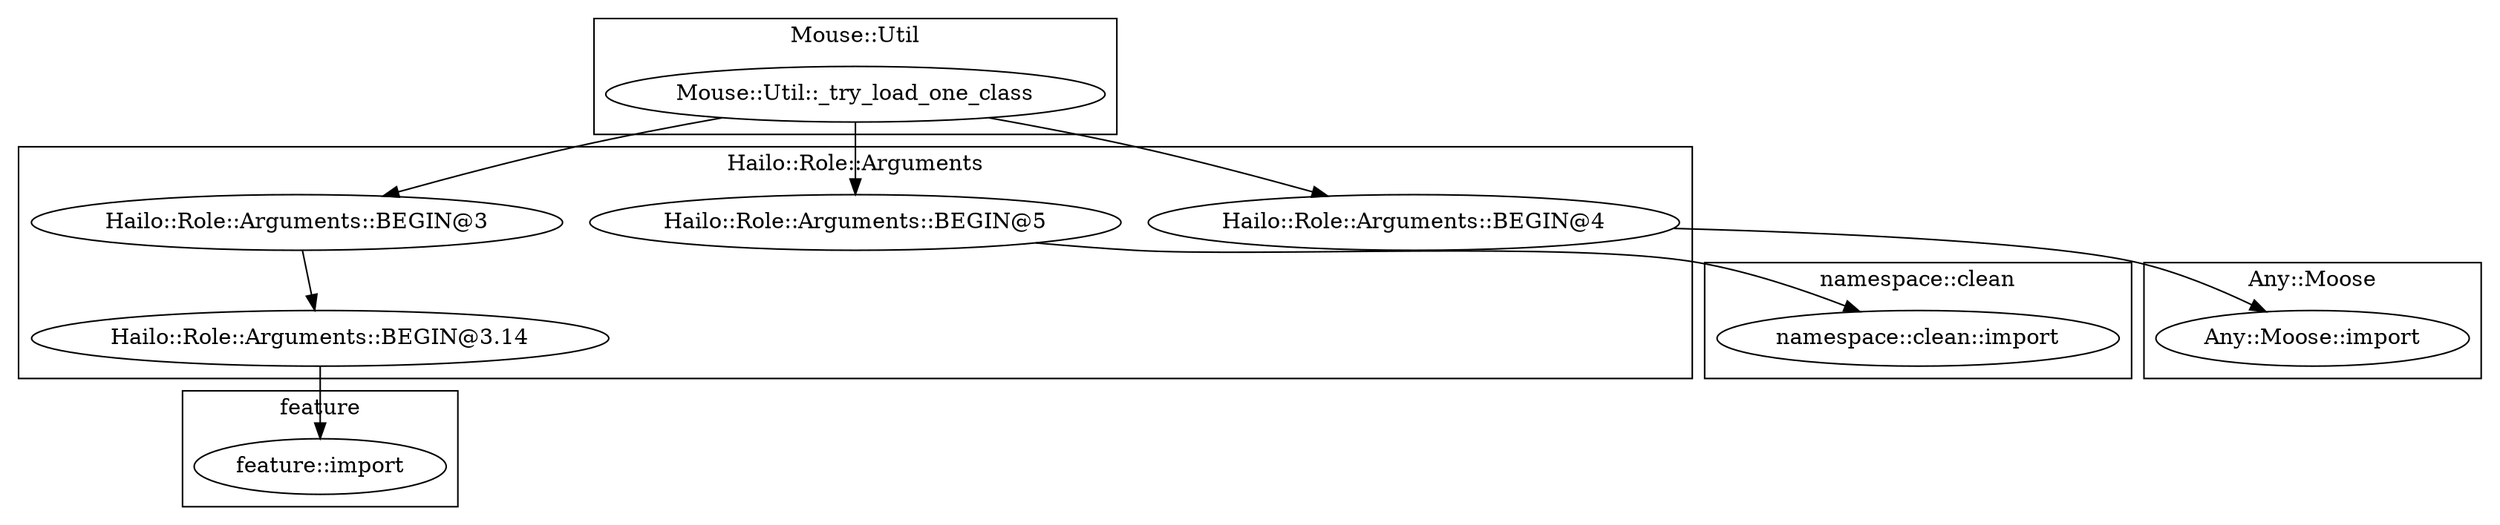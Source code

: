 digraph {
graph [overlap=false]
subgraph cluster_Hailo_Role_Arguments {
	label="Hailo::Role::Arguments";
	"Hailo::Role::Arguments::BEGIN@5";
	"Hailo::Role::Arguments::BEGIN@3";
	"Hailo::Role::Arguments::BEGIN@3.14";
	"Hailo::Role::Arguments::BEGIN@4";
}
subgraph cluster_feature {
	label="feature";
	"feature::import";
}
subgraph cluster_Any_Moose {
	label="Any::Moose";
	"Any::Moose::import";
}
subgraph cluster_Mouse_Util {
	label="Mouse::Util";
	"Mouse::Util::_try_load_one_class";
}
subgraph cluster_namespace_clean {
	label="namespace::clean";
	"namespace::clean::import";
}
"Mouse::Util::_try_load_one_class" -> "Hailo::Role::Arguments::BEGIN@3";
"Hailo::Role::Arguments::BEGIN@3" -> "Hailo::Role::Arguments::BEGIN@3.14";
"Mouse::Util::_try_load_one_class" -> "Hailo::Role::Arguments::BEGIN@5";
"Hailo::Role::Arguments::BEGIN@4" -> "Any::Moose::import";
"Hailo::Role::Arguments::BEGIN@3.14" -> "feature::import";
"Mouse::Util::_try_load_one_class" -> "Hailo::Role::Arguments::BEGIN@4";
"Hailo::Role::Arguments::BEGIN@5" -> "namespace::clean::import";
}
